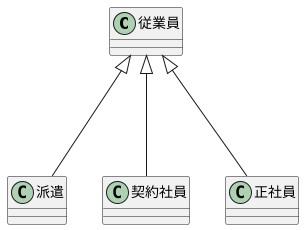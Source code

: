 @startuml 汎化

class 従業員{
}
class 派遣{
}
class 契約社員{
}
class 正社員{
}

従業員 <|--down- 派遣
従業員 <|--down- 契約社員
従業員 <|--down- 正社員
